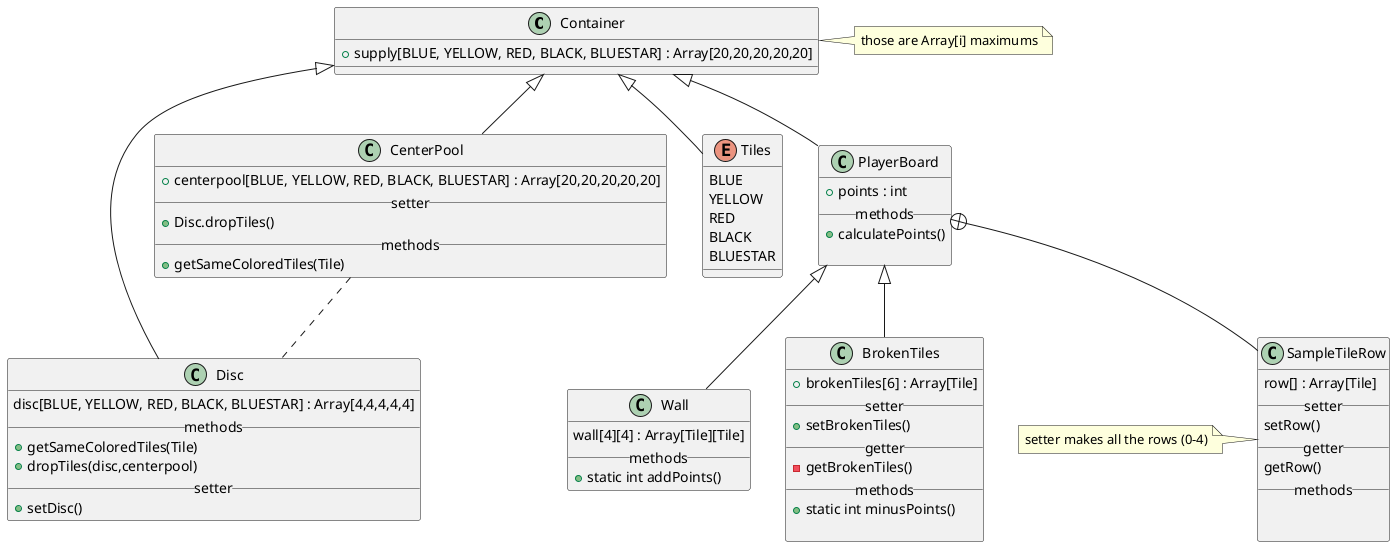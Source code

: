 @startuml Azul classes
class Container{
    + supply[BLUE, YELLOW, RED, BLACK, BLUESTAR] : Array[20,20,20,20,20]
    

}
note right: those are Array[i] maximums

Container <|-- Disc
class Disc{
    disc[BLUE, YELLOW, RED, BLACK, BLUESTAR] : Array[4,4,4,4,4]
    __methods__
    + getSameColoredTiles(Tile)
    + dropTiles(disc,centerpool)
    __setter__
    + setDisc()
}
Container <|-- CenterPool
CenterPool .. Disc
class CenterPool{
    + centerpool[BLUE, YELLOW, RED, BLACK, BLUESTAR] : Array[20,20,20,20,20]
    __setter__
    + Disc.dropTiles()
    __methods__
    + getSameColoredTiles(Tile)
}

Container <|--Tiles
enum Tiles{
    BLUE
    YELLOW
    RED
    BLACK
    BLUESTAR
}

Container <|-- PlayerBoard
class PlayerBoard{
    + points : int
    __methods__
    + calculatePoints()

}

PlayerBoard +-- SampleTileRow
class SampleTileRow{
    row[] : Array[Tile]
    __setter__
    setRow()
    __getter__
    getRow()
    __methods__


}
note left: setter makes all the rows (0-4)

PlayerBoard <|-- Wall
class Wall{
    wall[4][4] : Array[Tile][Tile]
    __methods__
    + static int addPoints()
}

PlayerBoard <|-- BrokenTiles
class BrokenTiles{
    + brokenTiles[6] : Array[Tile]
    __setter__
    + setBrokenTiles()
    __getter__
    - getBrokenTiles()
    __methods__
     + static int minusPoints()

}

@enduml